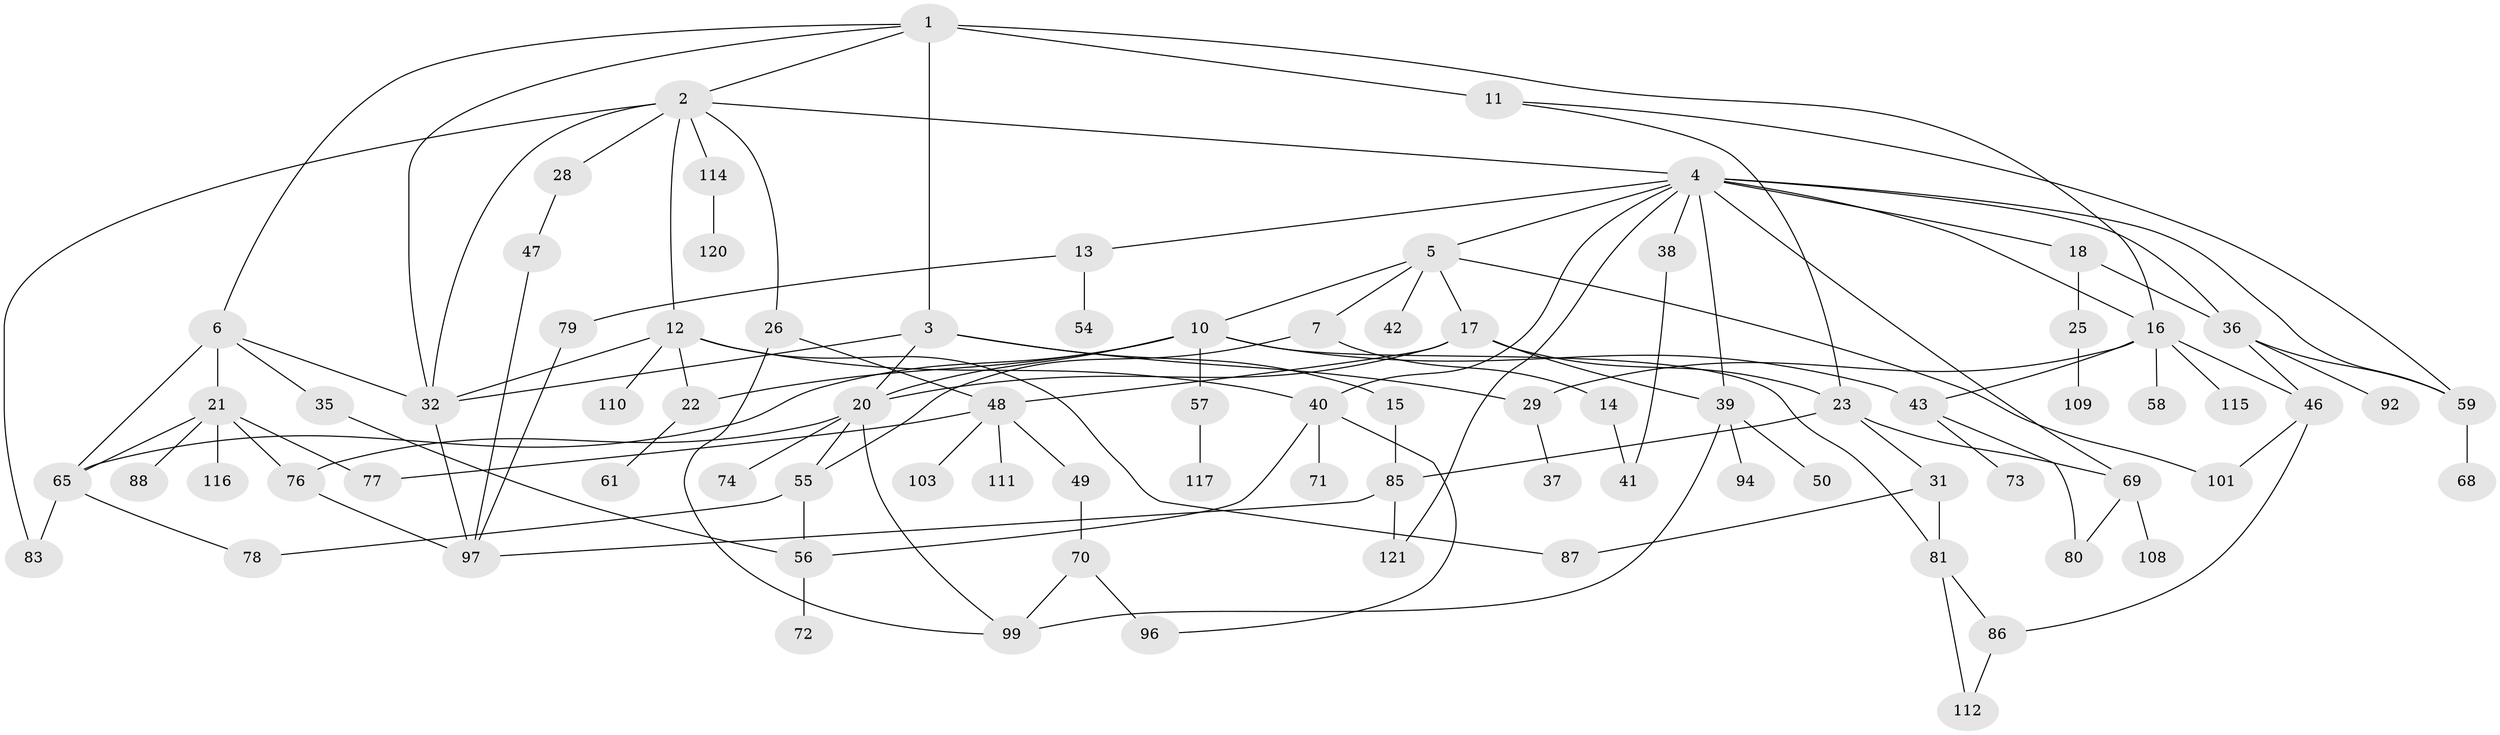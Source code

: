 // Generated by graph-tools (version 1.1) at 2025/23/03/03/25 07:23:32]
// undirected, 84 vertices, 128 edges
graph export_dot {
graph [start="1"]
  node [color=gray90,style=filled];
  1 [super="+53"];
  2 [super="+19"];
  3 [super="+8"];
  4 [super="+9"];
  5 [super="+84"];
  6 [super="+82"];
  7 [super="+75"];
  10 [super="+24"];
  11 [super="+95"];
  12 [super="+27"];
  13;
  14 [super="+44"];
  15;
  16 [super="+45"];
  17 [super="+64"];
  18;
  20 [super="+63"];
  21 [super="+30"];
  22;
  23 [super="+106"];
  25;
  26 [super="+66"];
  28 [super="+34"];
  29 [super="+51"];
  31;
  32 [super="+33"];
  35;
  36 [super="+60"];
  37;
  38;
  39 [super="+62"];
  40 [super="+104"];
  41;
  42;
  43 [super="+100"];
  46 [super="+52"];
  47;
  48 [super="+91"];
  49;
  50;
  54;
  55 [super="+67"];
  56 [super="+119"];
  57;
  58;
  59 [super="+118"];
  61;
  65 [super="+107"];
  68;
  69 [super="+113"];
  70;
  71;
  72 [super="+93"];
  73;
  74;
  76;
  77;
  78;
  79;
  80;
  81 [super="+102"];
  83;
  85 [super="+89"];
  86 [super="+90"];
  87;
  88;
  92;
  94;
  96;
  97 [super="+98"];
  99 [super="+105"];
  101;
  103;
  108;
  109;
  110;
  111;
  112;
  114;
  115;
  116;
  117;
  120;
  121;
  1 -- 2;
  1 -- 3;
  1 -- 6;
  1 -- 11 [weight=2];
  1 -- 16;
  1 -- 32;
  2 -- 4;
  2 -- 12;
  2 -- 28;
  2 -- 83;
  2 -- 32;
  2 -- 26;
  2 -- 114;
  3 -- 29;
  3 -- 15;
  3 -- 32;
  3 -- 20;
  4 -- 5;
  4 -- 38;
  4 -- 39;
  4 -- 40;
  4 -- 69;
  4 -- 59;
  4 -- 36;
  4 -- 16;
  4 -- 18;
  4 -- 121;
  4 -- 13;
  5 -- 7;
  5 -- 10;
  5 -- 17;
  5 -- 42;
  5 -- 101;
  6 -- 21;
  6 -- 35;
  6 -- 65;
  6 -- 32;
  7 -- 14;
  7 -- 55;
  10 -- 20;
  10 -- 81;
  10 -- 22;
  10 -- 57;
  10 -- 43;
  10 -- 65;
  11 -- 23;
  11 -- 59;
  12 -- 22;
  12 -- 87;
  12 -- 32;
  12 -- 110;
  12 -- 40;
  13 -- 54;
  13 -- 79;
  14 -- 41;
  15 -- 85;
  16 -- 29;
  16 -- 43;
  16 -- 58;
  16 -- 115;
  16 -- 46;
  17 -- 23;
  17 -- 39;
  17 -- 48;
  17 -- 20;
  18 -- 25;
  18 -- 36;
  20 -- 55;
  20 -- 76;
  20 -- 99;
  20 -- 74;
  21 -- 116;
  21 -- 76;
  21 -- 88;
  21 -- 65;
  21 -- 77;
  22 -- 61;
  23 -- 31;
  23 -- 85;
  23 -- 69;
  25 -- 109;
  26 -- 48;
  26 -- 99;
  28 -- 47;
  29 -- 37;
  31 -- 81;
  31 -- 87;
  32 -- 97;
  35 -- 56;
  36 -- 46;
  36 -- 92;
  36 -- 59;
  38 -- 41;
  39 -- 50;
  39 -- 94;
  39 -- 99;
  40 -- 71;
  40 -- 96;
  40 -- 56;
  43 -- 73;
  43 -- 80;
  46 -- 86;
  46 -- 101;
  47 -- 97;
  48 -- 49;
  48 -- 103;
  48 -- 111;
  48 -- 77;
  49 -- 70;
  55 -- 78;
  55 -- 56;
  56 -- 72;
  57 -- 117;
  59 -- 68;
  65 -- 83;
  65 -- 78;
  69 -- 108;
  69 -- 80;
  70 -- 96;
  70 -- 99;
  76 -- 97;
  79 -- 97;
  81 -- 112;
  81 -- 86;
  85 -- 121;
  85 -- 97;
  86 -- 112;
  114 -- 120;
}
